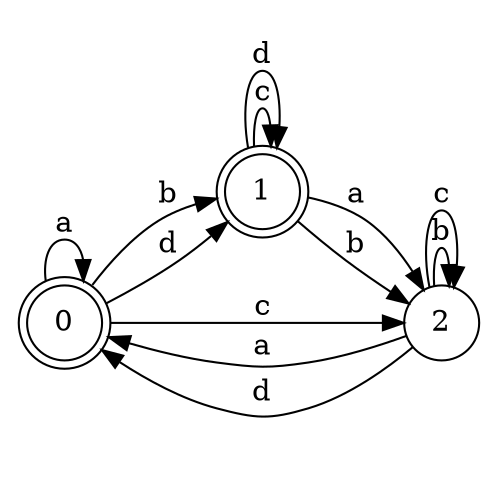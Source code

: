 digraph n3_8 {
__start0 [label="" shape="none"];

rankdir=LR;
size="8,5";

s0 [style="rounded,filled", color="black", fillcolor="white" shape="doublecircle", label="0"];
s1 [style="rounded,filled", color="black", fillcolor="white" shape="doublecircle", label="1"];
s2 [style="filled", color="black", fillcolor="white" shape="circle", label="2"];
s0 -> s0 [label="a"];
s0 -> s1 [label="b"];
s0 -> s2 [label="c"];
s0 -> s1 [label="d"];
s1 -> s2 [label="a"];
s1 -> s2 [label="b"];
s1 -> s1 [label="c"];
s1 -> s1 [label="d"];
s2 -> s0 [label="a"];
s2 -> s2 [label="b"];
s2 -> s2 [label="c"];
s2 -> s0 [label="d"];

}
